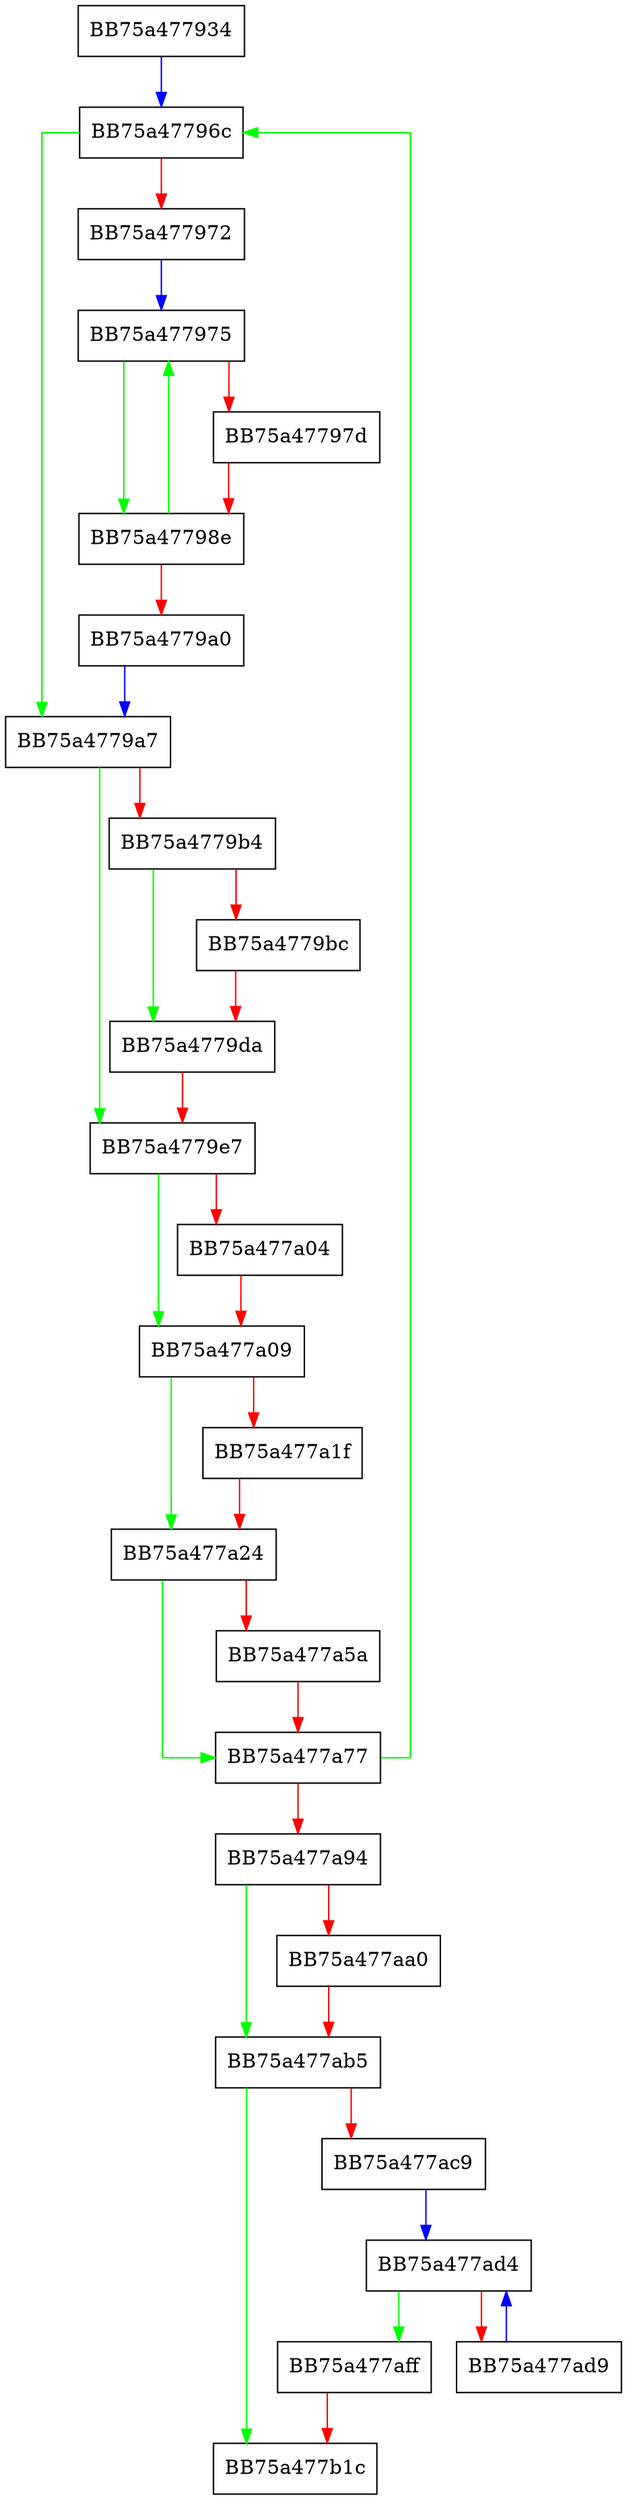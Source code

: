 digraph DllSuppCleanupWorker {
  node [shape="box"];
  graph [splines=ortho];
  BB75a477934 -> BB75a47796c [color="blue"];
  BB75a47796c -> BB75a4779a7 [color="green"];
  BB75a47796c -> BB75a477972 [color="red"];
  BB75a477972 -> BB75a477975 [color="blue"];
  BB75a477975 -> BB75a47798e [color="green"];
  BB75a477975 -> BB75a47797d [color="red"];
  BB75a47797d -> BB75a47798e [color="red"];
  BB75a47798e -> BB75a477975 [color="green"];
  BB75a47798e -> BB75a4779a0 [color="red"];
  BB75a4779a0 -> BB75a4779a7 [color="blue"];
  BB75a4779a7 -> BB75a4779e7 [color="green"];
  BB75a4779a7 -> BB75a4779b4 [color="red"];
  BB75a4779b4 -> BB75a4779da [color="green"];
  BB75a4779b4 -> BB75a4779bc [color="red"];
  BB75a4779bc -> BB75a4779da [color="red"];
  BB75a4779da -> BB75a4779e7 [color="red"];
  BB75a4779e7 -> BB75a477a09 [color="green"];
  BB75a4779e7 -> BB75a477a04 [color="red"];
  BB75a477a04 -> BB75a477a09 [color="red"];
  BB75a477a09 -> BB75a477a24 [color="green"];
  BB75a477a09 -> BB75a477a1f [color="red"];
  BB75a477a1f -> BB75a477a24 [color="red"];
  BB75a477a24 -> BB75a477a77 [color="green"];
  BB75a477a24 -> BB75a477a5a [color="red"];
  BB75a477a5a -> BB75a477a77 [color="red"];
  BB75a477a77 -> BB75a47796c [color="green"];
  BB75a477a77 -> BB75a477a94 [color="red"];
  BB75a477a94 -> BB75a477ab5 [color="green"];
  BB75a477a94 -> BB75a477aa0 [color="red"];
  BB75a477aa0 -> BB75a477ab5 [color="red"];
  BB75a477ab5 -> BB75a477b1c [color="green"];
  BB75a477ab5 -> BB75a477ac9 [color="red"];
  BB75a477ac9 -> BB75a477ad4 [color="blue"];
  BB75a477ad4 -> BB75a477aff [color="green"];
  BB75a477ad4 -> BB75a477ad9 [color="red"];
  BB75a477ad9 -> BB75a477ad4 [color="blue"];
  BB75a477aff -> BB75a477b1c [color="red"];
}